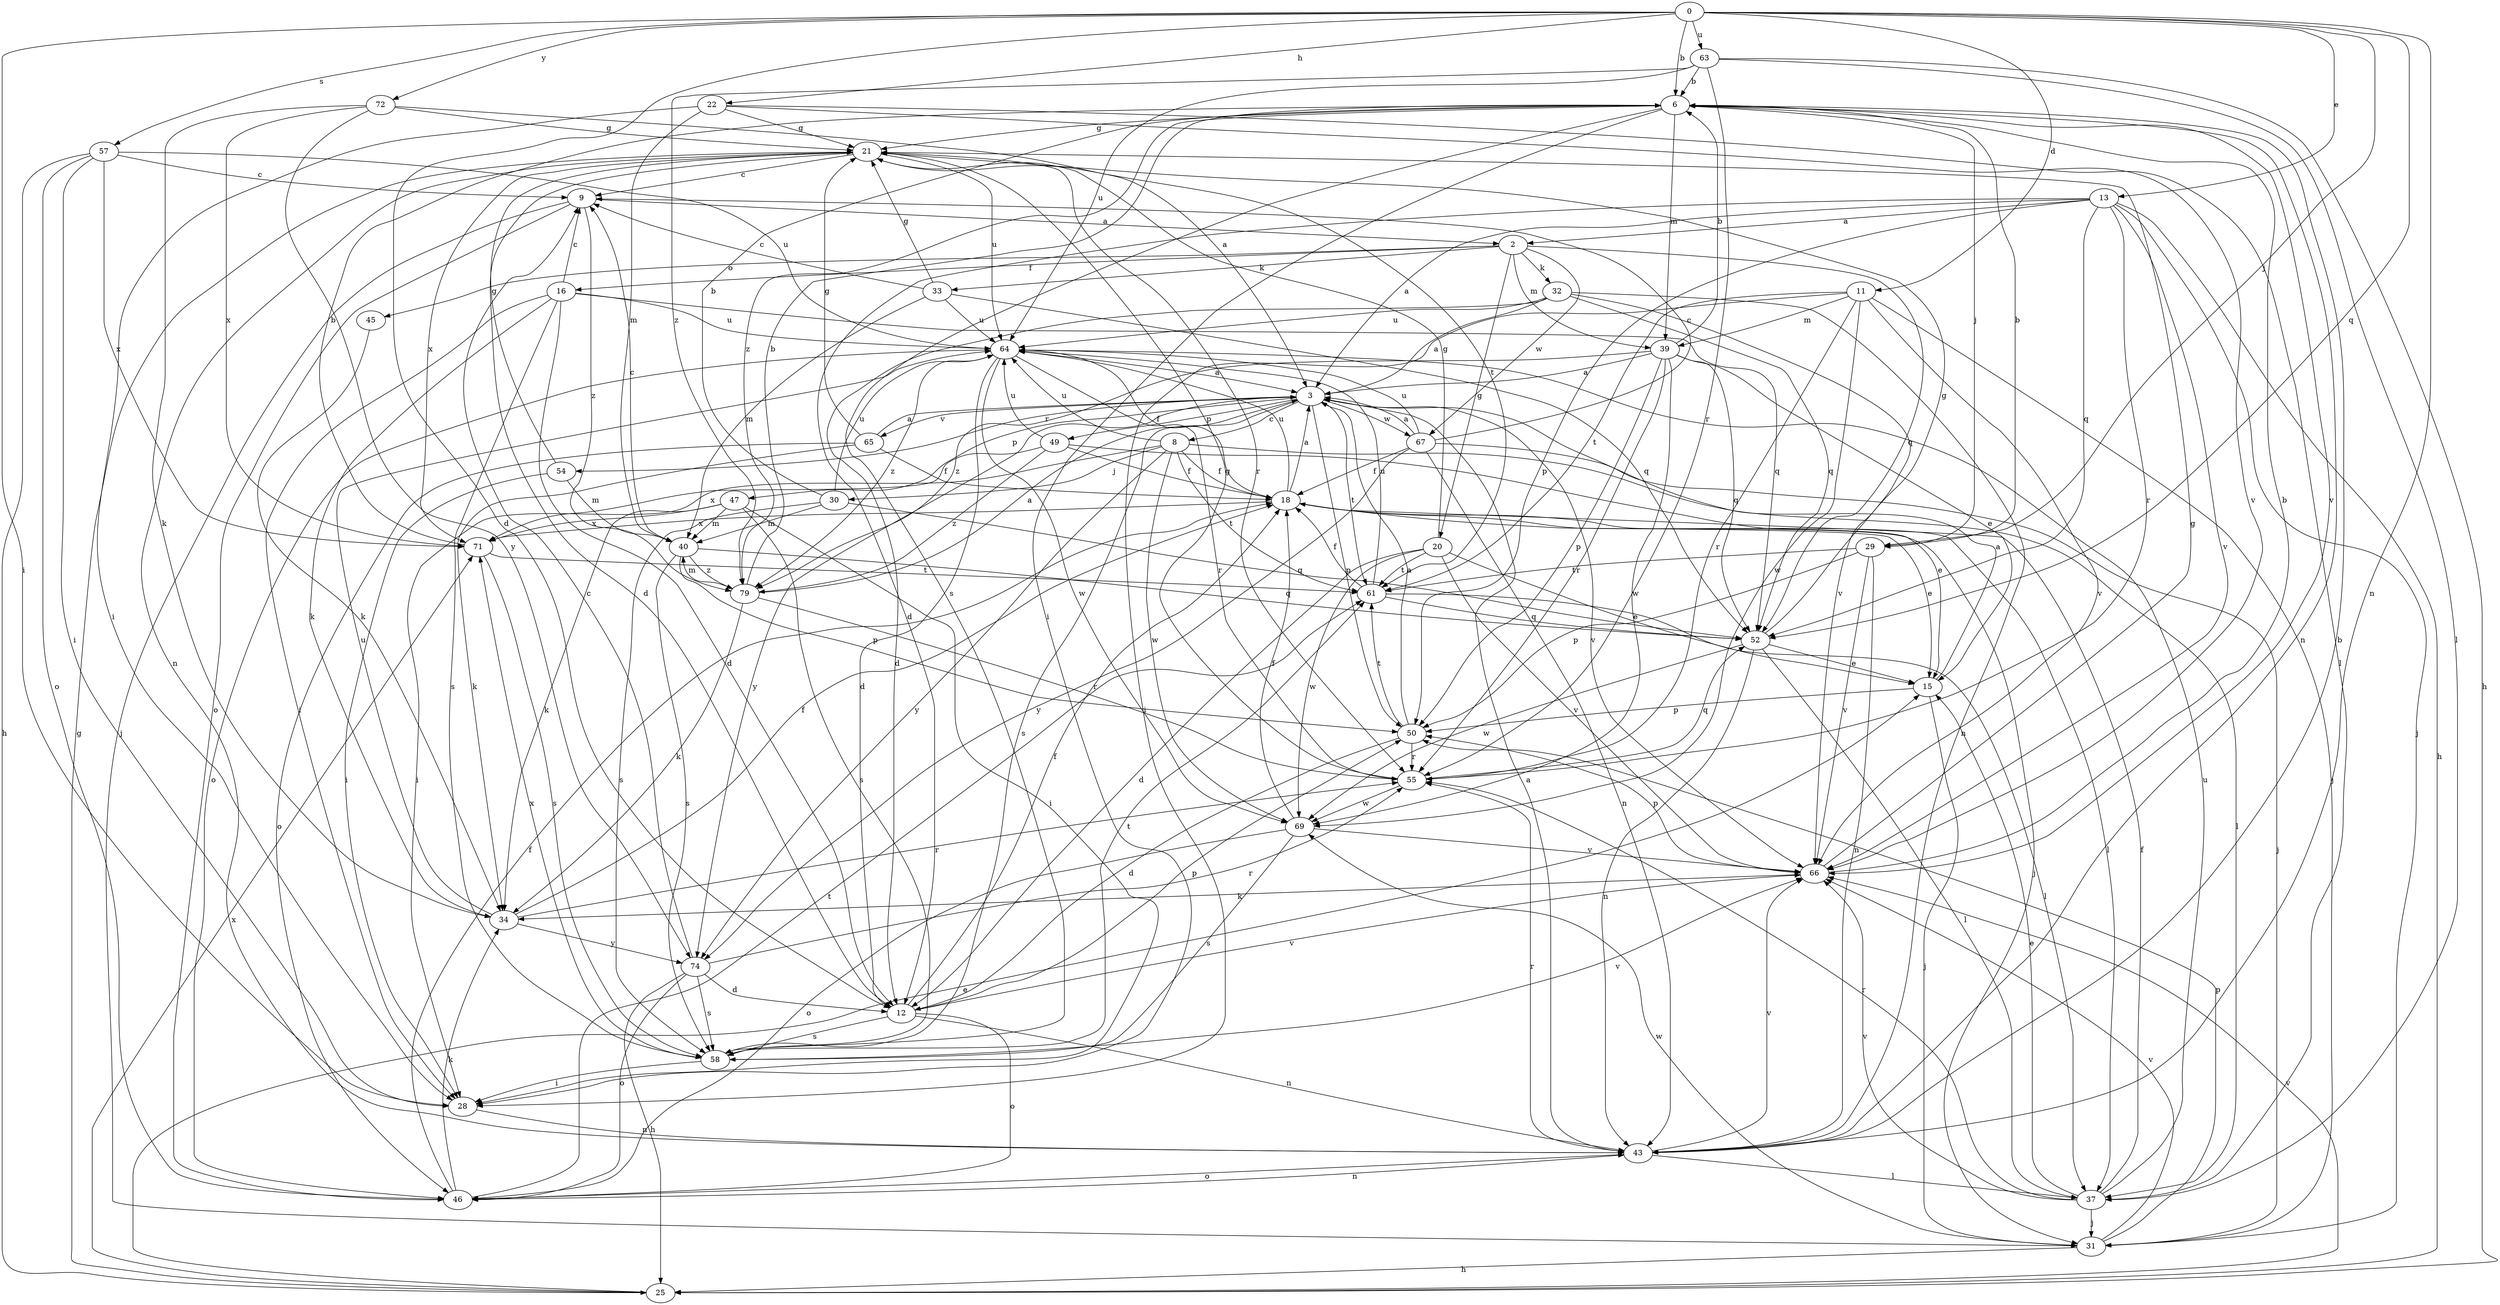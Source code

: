 strict digraph  {
0;
2;
3;
6;
8;
9;
11;
12;
13;
15;
16;
18;
20;
21;
22;
25;
28;
29;
30;
31;
32;
33;
34;
37;
39;
40;
43;
45;
46;
47;
49;
50;
52;
54;
55;
57;
58;
61;
63;
64;
65;
66;
67;
69;
71;
72;
74;
79;
0 -> 6  [label=b];
0 -> 11  [label=d];
0 -> 12  [label=d];
0 -> 13  [label=e];
0 -> 22  [label=h];
0 -> 28  [label=i];
0 -> 29  [label=j];
0 -> 43  [label=n];
0 -> 52  [label=q];
0 -> 57  [label=s];
0 -> 63  [label=u];
0 -> 72  [label=y];
2 -> 16  [label=f];
2 -> 20  [label=g];
2 -> 32  [label=k];
2 -> 33  [label=k];
2 -> 39  [label=m];
2 -> 45  [label=o];
2 -> 52  [label=q];
2 -> 67  [label=w];
3 -> 8  [label=c];
3 -> 47  [label=p];
3 -> 49  [label=p];
3 -> 50  [label=p];
3 -> 54  [label=r];
3 -> 58  [label=s];
3 -> 61  [label=t];
3 -> 65  [label=v];
3 -> 66  [label=v];
3 -> 67  [label=w];
3 -> 74  [label=y];
6 -> 21  [label=g];
6 -> 28  [label=i];
6 -> 29  [label=j];
6 -> 39  [label=m];
6 -> 43  [label=n];
6 -> 58  [label=s];
6 -> 66  [label=v];
6 -> 79  [label=z];
8 -> 18  [label=f];
8 -> 28  [label=i];
8 -> 30  [label=j];
8 -> 37  [label=l];
8 -> 61  [label=t];
8 -> 64  [label=u];
8 -> 69  [label=w];
8 -> 74  [label=y];
9 -> 2  [label=a];
9 -> 31  [label=j];
9 -> 46  [label=o];
9 -> 79  [label=z];
11 -> 28  [label=i];
11 -> 31  [label=j];
11 -> 39  [label=m];
11 -> 55  [label=r];
11 -> 61  [label=t];
11 -> 66  [label=v];
11 -> 69  [label=w];
12 -> 18  [label=f];
12 -> 43  [label=n];
12 -> 46  [label=o];
12 -> 50  [label=p];
12 -> 58  [label=s];
12 -> 66  [label=v];
13 -> 2  [label=a];
13 -> 3  [label=a];
13 -> 12  [label=d];
13 -> 25  [label=h];
13 -> 31  [label=j];
13 -> 50  [label=p];
13 -> 52  [label=q];
13 -> 55  [label=r];
13 -> 66  [label=v];
15 -> 3  [label=a];
15 -> 31  [label=j];
15 -> 50  [label=p];
16 -> 9  [label=c];
16 -> 12  [label=d];
16 -> 28  [label=i];
16 -> 34  [label=k];
16 -> 52  [label=q];
16 -> 58  [label=s];
16 -> 64  [label=u];
18 -> 3  [label=a];
18 -> 15  [label=e];
18 -> 31  [label=j];
18 -> 37  [label=l];
18 -> 64  [label=u];
18 -> 71  [label=x];
20 -> 12  [label=d];
20 -> 15  [label=e];
20 -> 21  [label=g];
20 -> 61  [label=t];
20 -> 66  [label=v];
20 -> 69  [label=w];
21 -> 9  [label=c];
21 -> 12  [label=d];
21 -> 43  [label=n];
21 -> 55  [label=r];
21 -> 61  [label=t];
21 -> 64  [label=u];
21 -> 71  [label=x];
22 -> 21  [label=g];
22 -> 28  [label=i];
22 -> 37  [label=l];
22 -> 40  [label=m];
22 -> 66  [label=v];
25 -> 15  [label=e];
25 -> 21  [label=g];
25 -> 66  [label=v];
25 -> 71  [label=x];
28 -> 43  [label=n];
29 -> 6  [label=b];
29 -> 43  [label=n];
29 -> 50  [label=p];
29 -> 61  [label=t];
29 -> 66  [label=v];
30 -> 6  [label=b];
30 -> 40  [label=m];
30 -> 52  [label=q];
30 -> 58  [label=s];
30 -> 64  [label=u];
31 -> 25  [label=h];
31 -> 50  [label=p];
31 -> 66  [label=v];
31 -> 69  [label=w];
32 -> 3  [label=a];
32 -> 12  [label=d];
32 -> 43  [label=n];
32 -> 52  [label=q];
32 -> 64  [label=u];
32 -> 66  [label=v];
33 -> 9  [label=c];
33 -> 21  [label=g];
33 -> 40  [label=m];
33 -> 52  [label=q];
33 -> 64  [label=u];
34 -> 18  [label=f];
34 -> 55  [label=r];
34 -> 64  [label=u];
34 -> 74  [label=y];
37 -> 15  [label=e];
37 -> 18  [label=f];
37 -> 31  [label=j];
37 -> 55  [label=r];
37 -> 64  [label=u];
37 -> 66  [label=v];
39 -> 3  [label=a];
39 -> 6  [label=b];
39 -> 15  [label=e];
39 -> 50  [label=p];
39 -> 52  [label=q];
39 -> 55  [label=r];
39 -> 69  [label=w];
39 -> 79  [label=z];
40 -> 9  [label=c];
40 -> 50  [label=p];
40 -> 52  [label=q];
40 -> 58  [label=s];
40 -> 79  [label=z];
43 -> 3  [label=a];
43 -> 6  [label=b];
43 -> 37  [label=l];
43 -> 46  [label=o];
43 -> 55  [label=r];
43 -> 66  [label=v];
45 -> 34  [label=k];
46 -> 18  [label=f];
46 -> 34  [label=k];
46 -> 43  [label=n];
46 -> 61  [label=t];
47 -> 28  [label=i];
47 -> 34  [label=k];
47 -> 40  [label=m];
47 -> 58  [label=s];
47 -> 71  [label=x];
49 -> 15  [label=e];
49 -> 18  [label=f];
49 -> 64  [label=u];
49 -> 71  [label=x];
49 -> 79  [label=z];
50 -> 3  [label=a];
50 -> 12  [label=d];
50 -> 55  [label=r];
50 -> 61  [label=t];
52 -> 15  [label=e];
52 -> 21  [label=g];
52 -> 37  [label=l];
52 -> 43  [label=n];
52 -> 69  [label=w];
54 -> 21  [label=g];
54 -> 28  [label=i];
54 -> 40  [label=m];
55 -> 21  [label=g];
55 -> 52  [label=q];
55 -> 69  [label=w];
57 -> 9  [label=c];
57 -> 25  [label=h];
57 -> 28  [label=i];
57 -> 46  [label=o];
57 -> 64  [label=u];
57 -> 71  [label=x];
58 -> 28  [label=i];
58 -> 61  [label=t];
58 -> 66  [label=v];
58 -> 71  [label=x];
61 -> 18  [label=f];
61 -> 37  [label=l];
61 -> 52  [label=q];
61 -> 64  [label=u];
63 -> 6  [label=b];
63 -> 25  [label=h];
63 -> 37  [label=l];
63 -> 55  [label=r];
63 -> 64  [label=u];
63 -> 79  [label=z];
64 -> 3  [label=a];
64 -> 12  [label=d];
64 -> 18  [label=f];
64 -> 46  [label=o];
64 -> 55  [label=r];
64 -> 69  [label=w];
64 -> 79  [label=z];
65 -> 3  [label=a];
65 -> 18  [label=f];
65 -> 21  [label=g];
65 -> 34  [label=k];
65 -> 46  [label=o];
66 -> 6  [label=b];
66 -> 21  [label=g];
66 -> 34  [label=k];
66 -> 50  [label=p];
67 -> 3  [label=a];
67 -> 9  [label=c];
67 -> 18  [label=f];
67 -> 31  [label=j];
67 -> 43  [label=n];
67 -> 64  [label=u];
67 -> 74  [label=y];
69 -> 18  [label=f];
69 -> 46  [label=o];
69 -> 58  [label=s];
69 -> 66  [label=v];
71 -> 6  [label=b];
71 -> 58  [label=s];
71 -> 61  [label=t];
72 -> 3  [label=a];
72 -> 21  [label=g];
72 -> 34  [label=k];
72 -> 71  [label=x];
72 -> 74  [label=y];
74 -> 9  [label=c];
74 -> 12  [label=d];
74 -> 25  [label=h];
74 -> 46  [label=o];
74 -> 55  [label=r];
74 -> 58  [label=s];
79 -> 3  [label=a];
79 -> 6  [label=b];
79 -> 34  [label=k];
79 -> 40  [label=m];
79 -> 55  [label=r];
}
